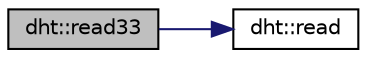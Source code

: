 digraph "dht::read33"
{
  edge [fontname="Helvetica",fontsize="10",labelfontname="Helvetica",labelfontsize="10"];
  node [fontname="Helvetica",fontsize="10",shape=record];
  rankdir="LR";
  Node1 [label="dht::read33",height=0.2,width=0.4,color="black", fillcolor="grey75", style="filled", fontcolor="black"];
  Node1 -> Node2 [color="midnightblue",fontsize="10",style="solid",fontname="Helvetica"];
  Node2 [label="dht::read",height=0.2,width=0.4,color="black", fillcolor="white", style="filled",URL="$classdht.html#a71cd6a9699aacbb5ec74cab3940648d2"];
}
